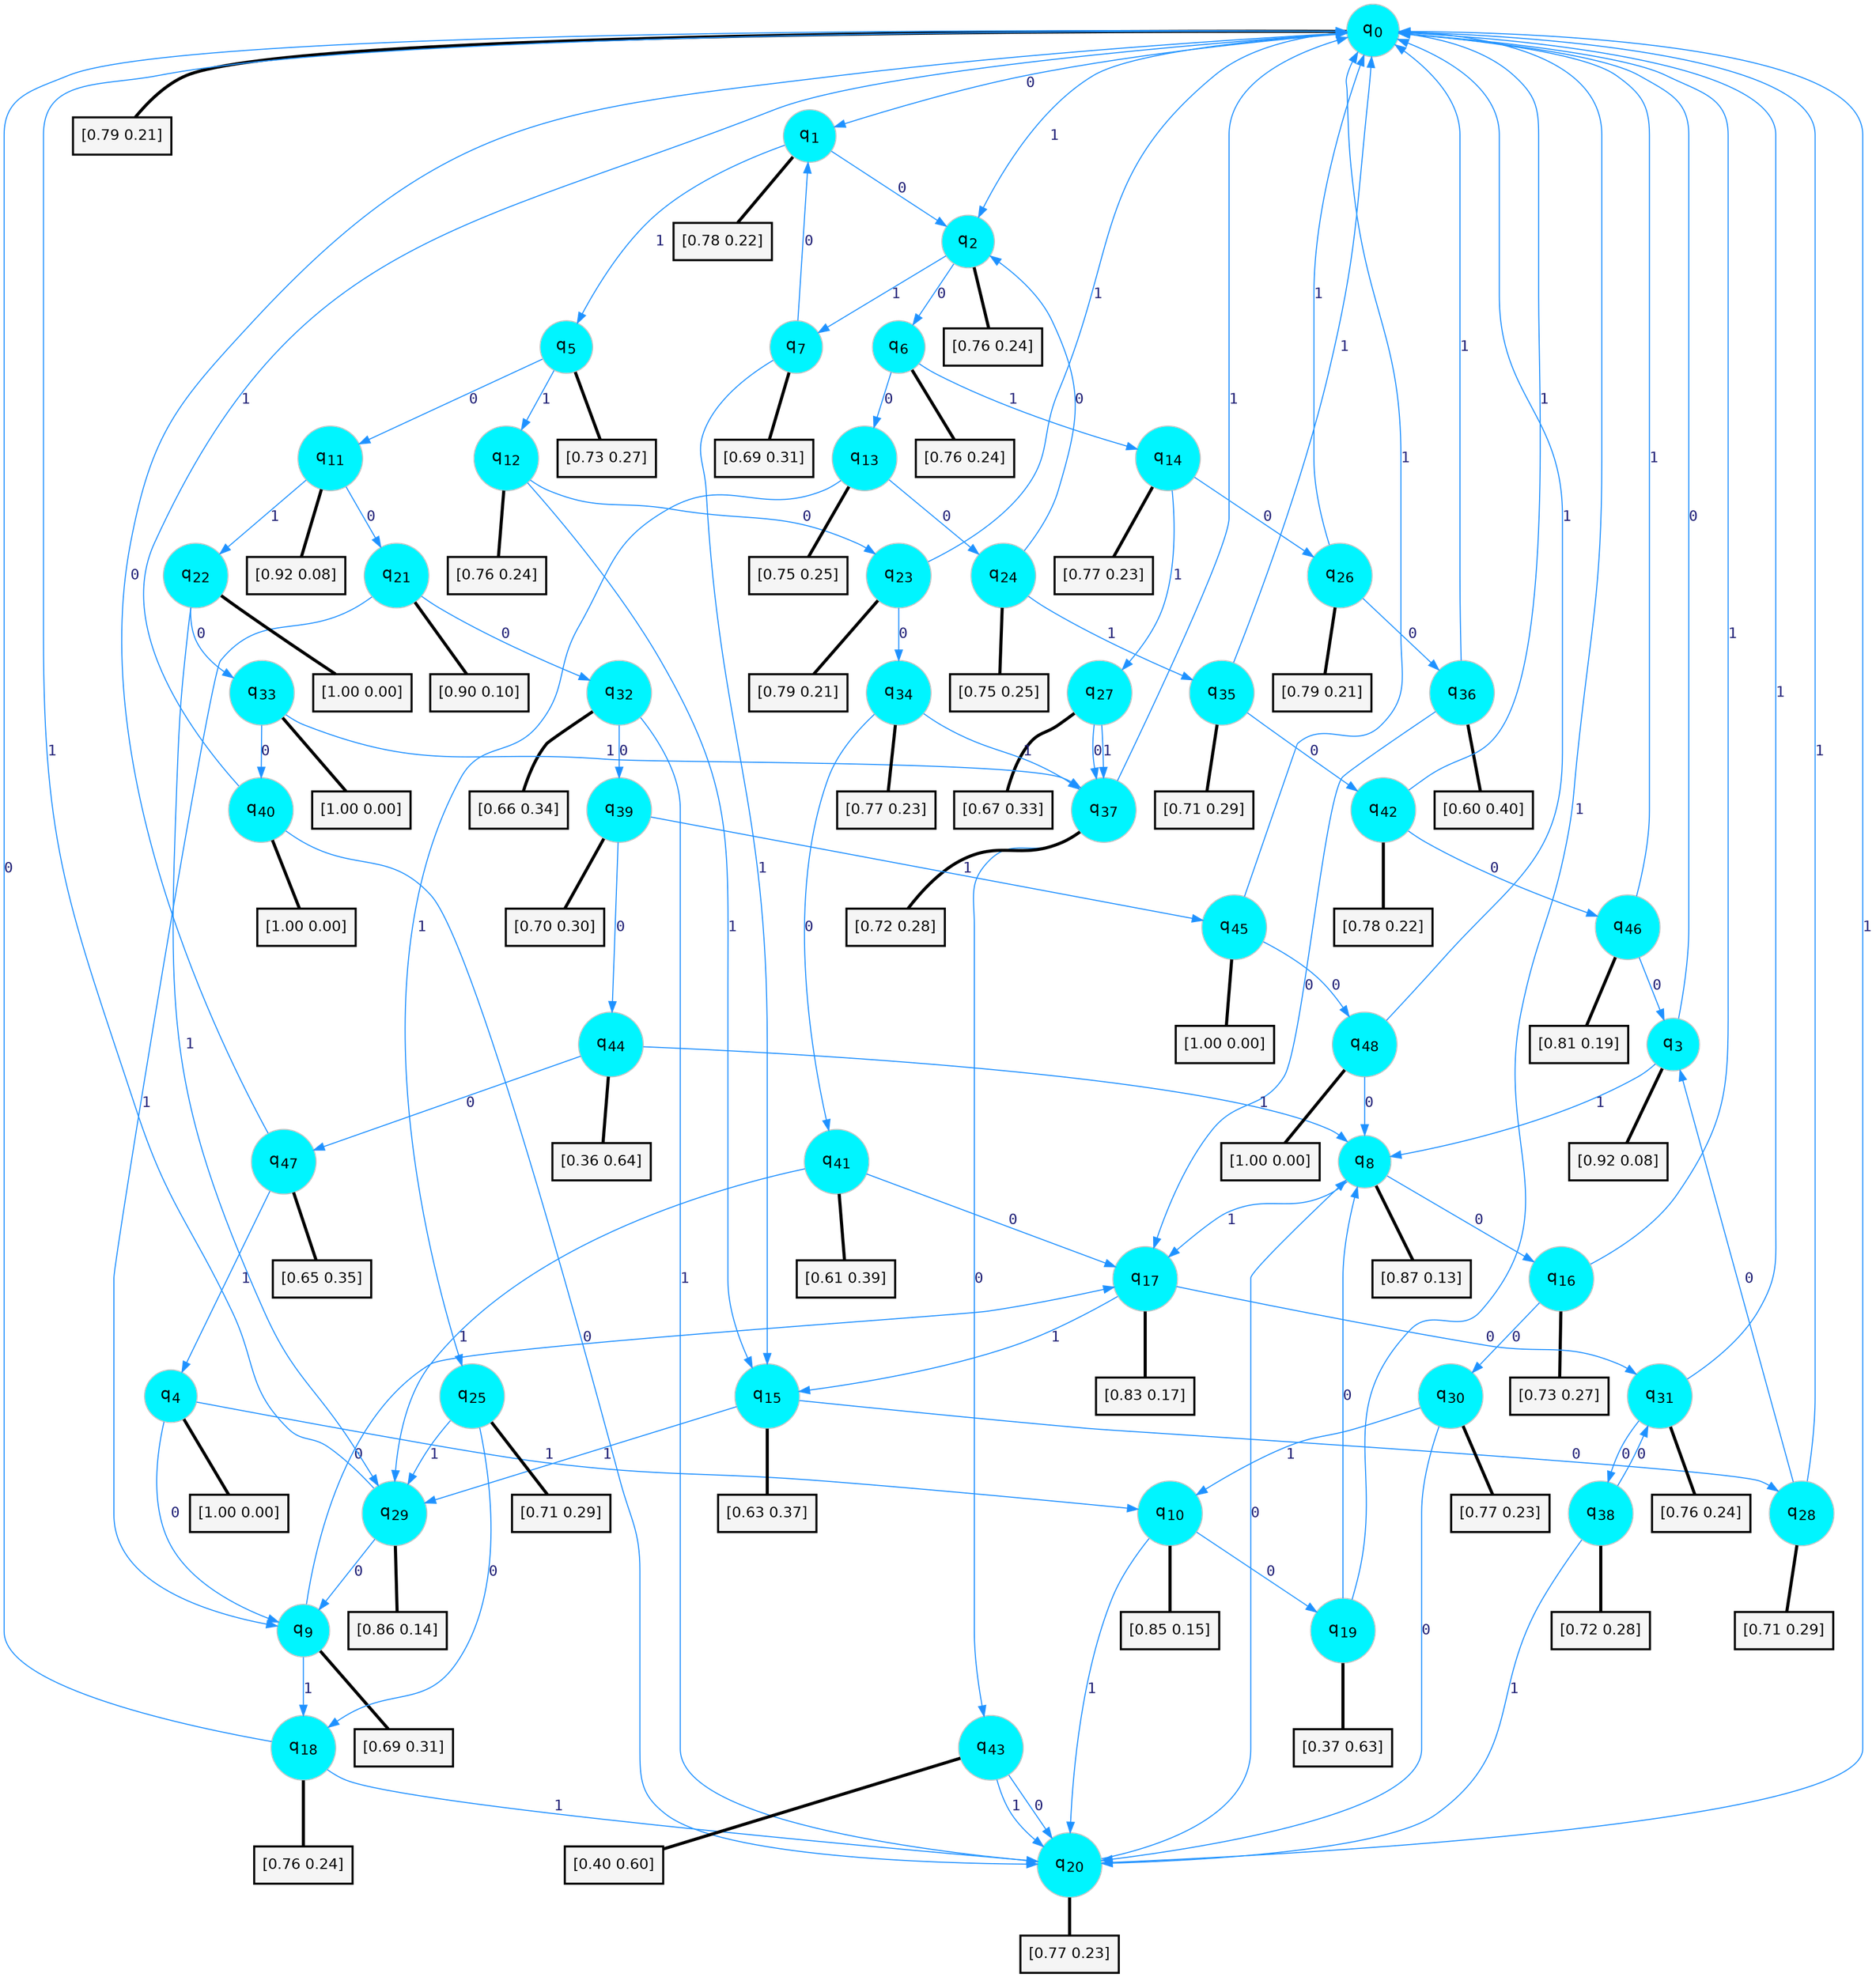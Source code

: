 digraph G {
graph [
bgcolor=transparent, dpi=300, rankdir=TD, size="40,25"];
node [
color=gray, fillcolor=turquoise1, fontcolor=black, fontname=Helvetica, fontsize=16, fontweight=bold, shape=circle, style=filled];
edge [
arrowsize=1, color=dodgerblue1, fontcolor=midnightblue, fontname=courier, fontweight=bold, penwidth=1, style=solid, weight=20];
0[label=<q<SUB>0</SUB>>];
1[label=<q<SUB>1</SUB>>];
2[label=<q<SUB>2</SUB>>];
3[label=<q<SUB>3</SUB>>];
4[label=<q<SUB>4</SUB>>];
5[label=<q<SUB>5</SUB>>];
6[label=<q<SUB>6</SUB>>];
7[label=<q<SUB>7</SUB>>];
8[label=<q<SUB>8</SUB>>];
9[label=<q<SUB>9</SUB>>];
10[label=<q<SUB>10</SUB>>];
11[label=<q<SUB>11</SUB>>];
12[label=<q<SUB>12</SUB>>];
13[label=<q<SUB>13</SUB>>];
14[label=<q<SUB>14</SUB>>];
15[label=<q<SUB>15</SUB>>];
16[label=<q<SUB>16</SUB>>];
17[label=<q<SUB>17</SUB>>];
18[label=<q<SUB>18</SUB>>];
19[label=<q<SUB>19</SUB>>];
20[label=<q<SUB>20</SUB>>];
21[label=<q<SUB>21</SUB>>];
22[label=<q<SUB>22</SUB>>];
23[label=<q<SUB>23</SUB>>];
24[label=<q<SUB>24</SUB>>];
25[label=<q<SUB>25</SUB>>];
26[label=<q<SUB>26</SUB>>];
27[label=<q<SUB>27</SUB>>];
28[label=<q<SUB>28</SUB>>];
29[label=<q<SUB>29</SUB>>];
30[label=<q<SUB>30</SUB>>];
31[label=<q<SUB>31</SUB>>];
32[label=<q<SUB>32</SUB>>];
33[label=<q<SUB>33</SUB>>];
34[label=<q<SUB>34</SUB>>];
35[label=<q<SUB>35</SUB>>];
36[label=<q<SUB>36</SUB>>];
37[label=<q<SUB>37</SUB>>];
38[label=<q<SUB>38</SUB>>];
39[label=<q<SUB>39</SUB>>];
40[label=<q<SUB>40</SUB>>];
41[label=<q<SUB>41</SUB>>];
42[label=<q<SUB>42</SUB>>];
43[label=<q<SUB>43</SUB>>];
44[label=<q<SUB>44</SUB>>];
45[label=<q<SUB>45</SUB>>];
46[label=<q<SUB>46</SUB>>];
47[label=<q<SUB>47</SUB>>];
48[label=<q<SUB>48</SUB>>];
49[label="[0.79 0.21]", shape=box,fontcolor=black, fontname=Helvetica, fontsize=14, penwidth=2, fillcolor=whitesmoke,color=black];
50[label="[0.78 0.22]", shape=box,fontcolor=black, fontname=Helvetica, fontsize=14, penwidth=2, fillcolor=whitesmoke,color=black];
51[label="[0.76 0.24]", shape=box,fontcolor=black, fontname=Helvetica, fontsize=14, penwidth=2, fillcolor=whitesmoke,color=black];
52[label="[0.92 0.08]", shape=box,fontcolor=black, fontname=Helvetica, fontsize=14, penwidth=2, fillcolor=whitesmoke,color=black];
53[label="[1.00 0.00]", shape=box,fontcolor=black, fontname=Helvetica, fontsize=14, penwidth=2, fillcolor=whitesmoke,color=black];
54[label="[0.73 0.27]", shape=box,fontcolor=black, fontname=Helvetica, fontsize=14, penwidth=2, fillcolor=whitesmoke,color=black];
55[label="[0.76 0.24]", shape=box,fontcolor=black, fontname=Helvetica, fontsize=14, penwidth=2, fillcolor=whitesmoke,color=black];
56[label="[0.69 0.31]", shape=box,fontcolor=black, fontname=Helvetica, fontsize=14, penwidth=2, fillcolor=whitesmoke,color=black];
57[label="[0.87 0.13]", shape=box,fontcolor=black, fontname=Helvetica, fontsize=14, penwidth=2, fillcolor=whitesmoke,color=black];
58[label="[0.69 0.31]", shape=box,fontcolor=black, fontname=Helvetica, fontsize=14, penwidth=2, fillcolor=whitesmoke,color=black];
59[label="[0.85 0.15]", shape=box,fontcolor=black, fontname=Helvetica, fontsize=14, penwidth=2, fillcolor=whitesmoke,color=black];
60[label="[0.92 0.08]", shape=box,fontcolor=black, fontname=Helvetica, fontsize=14, penwidth=2, fillcolor=whitesmoke,color=black];
61[label="[0.76 0.24]", shape=box,fontcolor=black, fontname=Helvetica, fontsize=14, penwidth=2, fillcolor=whitesmoke,color=black];
62[label="[0.75 0.25]", shape=box,fontcolor=black, fontname=Helvetica, fontsize=14, penwidth=2, fillcolor=whitesmoke,color=black];
63[label="[0.77 0.23]", shape=box,fontcolor=black, fontname=Helvetica, fontsize=14, penwidth=2, fillcolor=whitesmoke,color=black];
64[label="[0.63 0.37]", shape=box,fontcolor=black, fontname=Helvetica, fontsize=14, penwidth=2, fillcolor=whitesmoke,color=black];
65[label="[0.73 0.27]", shape=box,fontcolor=black, fontname=Helvetica, fontsize=14, penwidth=2, fillcolor=whitesmoke,color=black];
66[label="[0.83 0.17]", shape=box,fontcolor=black, fontname=Helvetica, fontsize=14, penwidth=2, fillcolor=whitesmoke,color=black];
67[label="[0.76 0.24]", shape=box,fontcolor=black, fontname=Helvetica, fontsize=14, penwidth=2, fillcolor=whitesmoke,color=black];
68[label="[0.37 0.63]", shape=box,fontcolor=black, fontname=Helvetica, fontsize=14, penwidth=2, fillcolor=whitesmoke,color=black];
69[label="[0.77 0.23]", shape=box,fontcolor=black, fontname=Helvetica, fontsize=14, penwidth=2, fillcolor=whitesmoke,color=black];
70[label="[0.90 0.10]", shape=box,fontcolor=black, fontname=Helvetica, fontsize=14, penwidth=2, fillcolor=whitesmoke,color=black];
71[label="[1.00 0.00]", shape=box,fontcolor=black, fontname=Helvetica, fontsize=14, penwidth=2, fillcolor=whitesmoke,color=black];
72[label="[0.79 0.21]", shape=box,fontcolor=black, fontname=Helvetica, fontsize=14, penwidth=2, fillcolor=whitesmoke,color=black];
73[label="[0.75 0.25]", shape=box,fontcolor=black, fontname=Helvetica, fontsize=14, penwidth=2, fillcolor=whitesmoke,color=black];
74[label="[0.71 0.29]", shape=box,fontcolor=black, fontname=Helvetica, fontsize=14, penwidth=2, fillcolor=whitesmoke,color=black];
75[label="[0.79 0.21]", shape=box,fontcolor=black, fontname=Helvetica, fontsize=14, penwidth=2, fillcolor=whitesmoke,color=black];
76[label="[0.67 0.33]", shape=box,fontcolor=black, fontname=Helvetica, fontsize=14, penwidth=2, fillcolor=whitesmoke,color=black];
77[label="[0.71 0.29]", shape=box,fontcolor=black, fontname=Helvetica, fontsize=14, penwidth=2, fillcolor=whitesmoke,color=black];
78[label="[0.86 0.14]", shape=box,fontcolor=black, fontname=Helvetica, fontsize=14, penwidth=2, fillcolor=whitesmoke,color=black];
79[label="[0.77 0.23]", shape=box,fontcolor=black, fontname=Helvetica, fontsize=14, penwidth=2, fillcolor=whitesmoke,color=black];
80[label="[0.76 0.24]", shape=box,fontcolor=black, fontname=Helvetica, fontsize=14, penwidth=2, fillcolor=whitesmoke,color=black];
81[label="[0.66 0.34]", shape=box,fontcolor=black, fontname=Helvetica, fontsize=14, penwidth=2, fillcolor=whitesmoke,color=black];
82[label="[1.00 0.00]", shape=box,fontcolor=black, fontname=Helvetica, fontsize=14, penwidth=2, fillcolor=whitesmoke,color=black];
83[label="[0.77 0.23]", shape=box,fontcolor=black, fontname=Helvetica, fontsize=14, penwidth=2, fillcolor=whitesmoke,color=black];
84[label="[0.71 0.29]", shape=box,fontcolor=black, fontname=Helvetica, fontsize=14, penwidth=2, fillcolor=whitesmoke,color=black];
85[label="[0.60 0.40]", shape=box,fontcolor=black, fontname=Helvetica, fontsize=14, penwidth=2, fillcolor=whitesmoke,color=black];
86[label="[0.72 0.28]", shape=box,fontcolor=black, fontname=Helvetica, fontsize=14, penwidth=2, fillcolor=whitesmoke,color=black];
87[label="[0.72 0.28]", shape=box,fontcolor=black, fontname=Helvetica, fontsize=14, penwidth=2, fillcolor=whitesmoke,color=black];
88[label="[0.70 0.30]", shape=box,fontcolor=black, fontname=Helvetica, fontsize=14, penwidth=2, fillcolor=whitesmoke,color=black];
89[label="[1.00 0.00]", shape=box,fontcolor=black, fontname=Helvetica, fontsize=14, penwidth=2, fillcolor=whitesmoke,color=black];
90[label="[0.61 0.39]", shape=box,fontcolor=black, fontname=Helvetica, fontsize=14, penwidth=2, fillcolor=whitesmoke,color=black];
91[label="[0.78 0.22]", shape=box,fontcolor=black, fontname=Helvetica, fontsize=14, penwidth=2, fillcolor=whitesmoke,color=black];
92[label="[0.40 0.60]", shape=box,fontcolor=black, fontname=Helvetica, fontsize=14, penwidth=2, fillcolor=whitesmoke,color=black];
93[label="[0.36 0.64]", shape=box,fontcolor=black, fontname=Helvetica, fontsize=14, penwidth=2, fillcolor=whitesmoke,color=black];
94[label="[1.00 0.00]", shape=box,fontcolor=black, fontname=Helvetica, fontsize=14, penwidth=2, fillcolor=whitesmoke,color=black];
95[label="[0.81 0.19]", shape=box,fontcolor=black, fontname=Helvetica, fontsize=14, penwidth=2, fillcolor=whitesmoke,color=black];
96[label="[0.65 0.35]", shape=box,fontcolor=black, fontname=Helvetica, fontsize=14, penwidth=2, fillcolor=whitesmoke,color=black];
97[label="[1.00 0.00]", shape=box,fontcolor=black, fontname=Helvetica, fontsize=14, penwidth=2, fillcolor=whitesmoke,color=black];
0->1 [label=0];
0->2 [label=1];
0->49 [arrowhead=none, penwidth=3,color=black];
1->2 [label=0];
1->5 [label=1];
1->50 [arrowhead=none, penwidth=3,color=black];
2->6 [label=0];
2->7 [label=1];
2->51 [arrowhead=none, penwidth=3,color=black];
3->0 [label=0];
3->8 [label=1];
3->52 [arrowhead=none, penwidth=3,color=black];
4->9 [label=0];
4->10 [label=1];
4->53 [arrowhead=none, penwidth=3,color=black];
5->11 [label=0];
5->12 [label=1];
5->54 [arrowhead=none, penwidth=3,color=black];
6->13 [label=0];
6->14 [label=1];
6->55 [arrowhead=none, penwidth=3,color=black];
7->1 [label=0];
7->15 [label=1];
7->56 [arrowhead=none, penwidth=3,color=black];
8->16 [label=0];
8->17 [label=1];
8->57 [arrowhead=none, penwidth=3,color=black];
9->17 [label=0];
9->18 [label=1];
9->58 [arrowhead=none, penwidth=3,color=black];
10->19 [label=0];
10->20 [label=1];
10->59 [arrowhead=none, penwidth=3,color=black];
11->21 [label=0];
11->22 [label=1];
11->60 [arrowhead=none, penwidth=3,color=black];
12->23 [label=0];
12->15 [label=1];
12->61 [arrowhead=none, penwidth=3,color=black];
13->24 [label=0];
13->25 [label=1];
13->62 [arrowhead=none, penwidth=3,color=black];
14->26 [label=0];
14->27 [label=1];
14->63 [arrowhead=none, penwidth=3,color=black];
15->28 [label=0];
15->29 [label=1];
15->64 [arrowhead=none, penwidth=3,color=black];
16->30 [label=0];
16->0 [label=1];
16->65 [arrowhead=none, penwidth=3,color=black];
17->31 [label=0];
17->15 [label=1];
17->66 [arrowhead=none, penwidth=3,color=black];
18->0 [label=0];
18->20 [label=1];
18->67 [arrowhead=none, penwidth=3,color=black];
19->8 [label=0];
19->0 [label=1];
19->68 [arrowhead=none, penwidth=3,color=black];
20->8 [label=0];
20->0 [label=1];
20->69 [arrowhead=none, penwidth=3,color=black];
21->32 [label=0];
21->9 [label=1];
21->70 [arrowhead=none, penwidth=3,color=black];
22->33 [label=0];
22->29 [label=1];
22->71 [arrowhead=none, penwidth=3,color=black];
23->34 [label=0];
23->0 [label=1];
23->72 [arrowhead=none, penwidth=3,color=black];
24->2 [label=0];
24->35 [label=1];
24->73 [arrowhead=none, penwidth=3,color=black];
25->18 [label=0];
25->29 [label=1];
25->74 [arrowhead=none, penwidth=3,color=black];
26->36 [label=0];
26->0 [label=1];
26->75 [arrowhead=none, penwidth=3,color=black];
27->37 [label=0];
27->37 [label=1];
27->76 [arrowhead=none, penwidth=3,color=black];
28->3 [label=0];
28->0 [label=1];
28->77 [arrowhead=none, penwidth=3,color=black];
29->9 [label=0];
29->0 [label=1];
29->78 [arrowhead=none, penwidth=3,color=black];
30->20 [label=0];
30->10 [label=1];
30->79 [arrowhead=none, penwidth=3,color=black];
31->38 [label=0];
31->0 [label=1];
31->80 [arrowhead=none, penwidth=3,color=black];
32->39 [label=0];
32->20 [label=1];
32->81 [arrowhead=none, penwidth=3,color=black];
33->40 [label=0];
33->37 [label=1];
33->82 [arrowhead=none, penwidth=3,color=black];
34->41 [label=0];
34->37 [label=1];
34->83 [arrowhead=none, penwidth=3,color=black];
35->42 [label=0];
35->0 [label=1];
35->84 [arrowhead=none, penwidth=3,color=black];
36->17 [label=0];
36->0 [label=1];
36->85 [arrowhead=none, penwidth=3,color=black];
37->43 [label=0];
37->0 [label=1];
37->86 [arrowhead=none, penwidth=3,color=black];
38->31 [label=0];
38->20 [label=1];
38->87 [arrowhead=none, penwidth=3,color=black];
39->44 [label=0];
39->45 [label=1];
39->88 [arrowhead=none, penwidth=3,color=black];
40->20 [label=0];
40->0 [label=1];
40->89 [arrowhead=none, penwidth=3,color=black];
41->17 [label=0];
41->29 [label=1];
41->90 [arrowhead=none, penwidth=3,color=black];
42->46 [label=0];
42->0 [label=1];
42->91 [arrowhead=none, penwidth=3,color=black];
43->20 [label=0];
43->20 [label=1];
43->92 [arrowhead=none, penwidth=3,color=black];
44->47 [label=0];
44->8 [label=1];
44->93 [arrowhead=none, penwidth=3,color=black];
45->48 [label=0];
45->0 [label=1];
45->94 [arrowhead=none, penwidth=3,color=black];
46->3 [label=0];
46->0 [label=1];
46->95 [arrowhead=none, penwidth=3,color=black];
47->0 [label=0];
47->4 [label=1];
47->96 [arrowhead=none, penwidth=3,color=black];
48->8 [label=0];
48->0 [label=1];
48->97 [arrowhead=none, penwidth=3,color=black];
}
